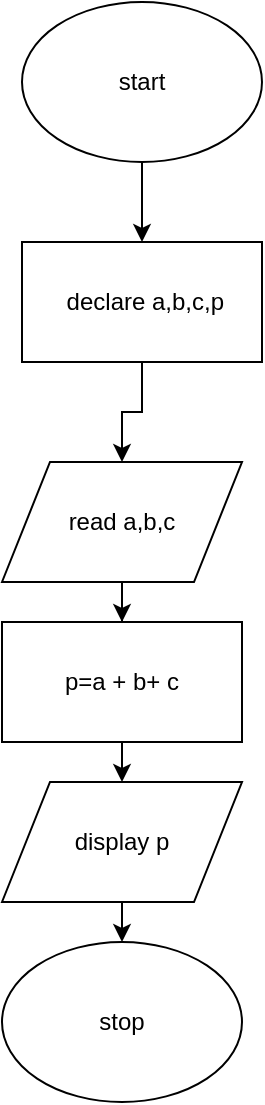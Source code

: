 <mxfile version="12.1.3" type="device" pages="1"><diagram id="8-IgnTB-nnNdMNpyavAC" name="Page-1"><mxGraphModel dx="1024" dy="530" grid="1" gridSize="10" guides="1" tooltips="1" connect="1" arrows="1" fold="1" page="1" pageScale="1" pageWidth="827" pageHeight="1169" math="0" shadow="0"><root><mxCell id="0"/><mxCell id="1" parent="0"/><mxCell id="g2jQo1KebzFybCczH3E8-7" style="edgeStyle=orthogonalEdgeStyle;rounded=0;orthogonalLoop=1;jettySize=auto;html=1;exitX=0.5;exitY=1;exitDx=0;exitDy=0;entryX=0.5;entryY=0;entryDx=0;entryDy=0;" edge="1" parent="1" source="g2jQo1KebzFybCczH3E8-1" target="g2jQo1KebzFybCczH3E8-2"><mxGeometry relative="1" as="geometry"/></mxCell><mxCell id="g2jQo1KebzFybCczH3E8-1" value="start" style="ellipse;whiteSpace=wrap;html=1;" vertex="1" parent="1"><mxGeometry x="320" y="30" width="120" height="80" as="geometry"/></mxCell><mxCell id="g2jQo1KebzFybCczH3E8-8" style="edgeStyle=orthogonalEdgeStyle;rounded=0;orthogonalLoop=1;jettySize=auto;html=1;exitX=0.5;exitY=1;exitDx=0;exitDy=0;entryX=0.5;entryY=0;entryDx=0;entryDy=0;" edge="1" parent="1" source="g2jQo1KebzFybCczH3E8-2" target="g2jQo1KebzFybCczH3E8-3"><mxGeometry relative="1" as="geometry"/></mxCell><mxCell id="g2jQo1KebzFybCczH3E8-2" value="&amp;nbsp;declare a,b,c,p" style="rounded=0;whiteSpace=wrap;html=1;" vertex="1" parent="1"><mxGeometry x="320" y="150" width="120" height="60" as="geometry"/></mxCell><mxCell id="g2jQo1KebzFybCczH3E8-9" style="edgeStyle=orthogonalEdgeStyle;rounded=0;orthogonalLoop=1;jettySize=auto;html=1;exitX=0.5;exitY=1;exitDx=0;exitDy=0;" edge="1" parent="1" source="g2jQo1KebzFybCczH3E8-3" target="g2jQo1KebzFybCczH3E8-4"><mxGeometry relative="1" as="geometry"/></mxCell><mxCell id="g2jQo1KebzFybCczH3E8-3" value="read a,b,c" style="shape=parallelogram;perimeter=parallelogramPerimeter;whiteSpace=wrap;html=1;" vertex="1" parent="1"><mxGeometry x="310" y="260" width="120" height="60" as="geometry"/></mxCell><mxCell id="g2jQo1KebzFybCczH3E8-10" style="edgeStyle=orthogonalEdgeStyle;rounded=0;orthogonalLoop=1;jettySize=auto;html=1;exitX=0.5;exitY=1;exitDx=0;exitDy=0;entryX=0.5;entryY=0;entryDx=0;entryDy=0;" edge="1" parent="1" source="g2jQo1KebzFybCczH3E8-4" target="g2jQo1KebzFybCczH3E8-5"><mxGeometry relative="1" as="geometry"/></mxCell><mxCell id="g2jQo1KebzFybCczH3E8-4" value="p=a + b+ c" style="rounded=0;whiteSpace=wrap;html=1;" vertex="1" parent="1"><mxGeometry x="310" y="340" width="120" height="60" as="geometry"/></mxCell><mxCell id="g2jQo1KebzFybCczH3E8-11" style="edgeStyle=orthogonalEdgeStyle;rounded=0;orthogonalLoop=1;jettySize=auto;html=1;exitX=0.5;exitY=1;exitDx=0;exitDy=0;entryX=0.5;entryY=0;entryDx=0;entryDy=0;" edge="1" parent="1" source="g2jQo1KebzFybCczH3E8-5" target="g2jQo1KebzFybCczH3E8-6"><mxGeometry relative="1" as="geometry"/></mxCell><mxCell id="g2jQo1KebzFybCczH3E8-5" value="display p" style="shape=parallelogram;perimeter=parallelogramPerimeter;whiteSpace=wrap;html=1;" vertex="1" parent="1"><mxGeometry x="310" y="420" width="120" height="60" as="geometry"/></mxCell><mxCell id="g2jQo1KebzFybCczH3E8-6" value="stop" style="ellipse;whiteSpace=wrap;html=1;" vertex="1" parent="1"><mxGeometry x="310" y="500" width="120" height="80" as="geometry"/></mxCell></root></mxGraphModel></diagram></mxfile>